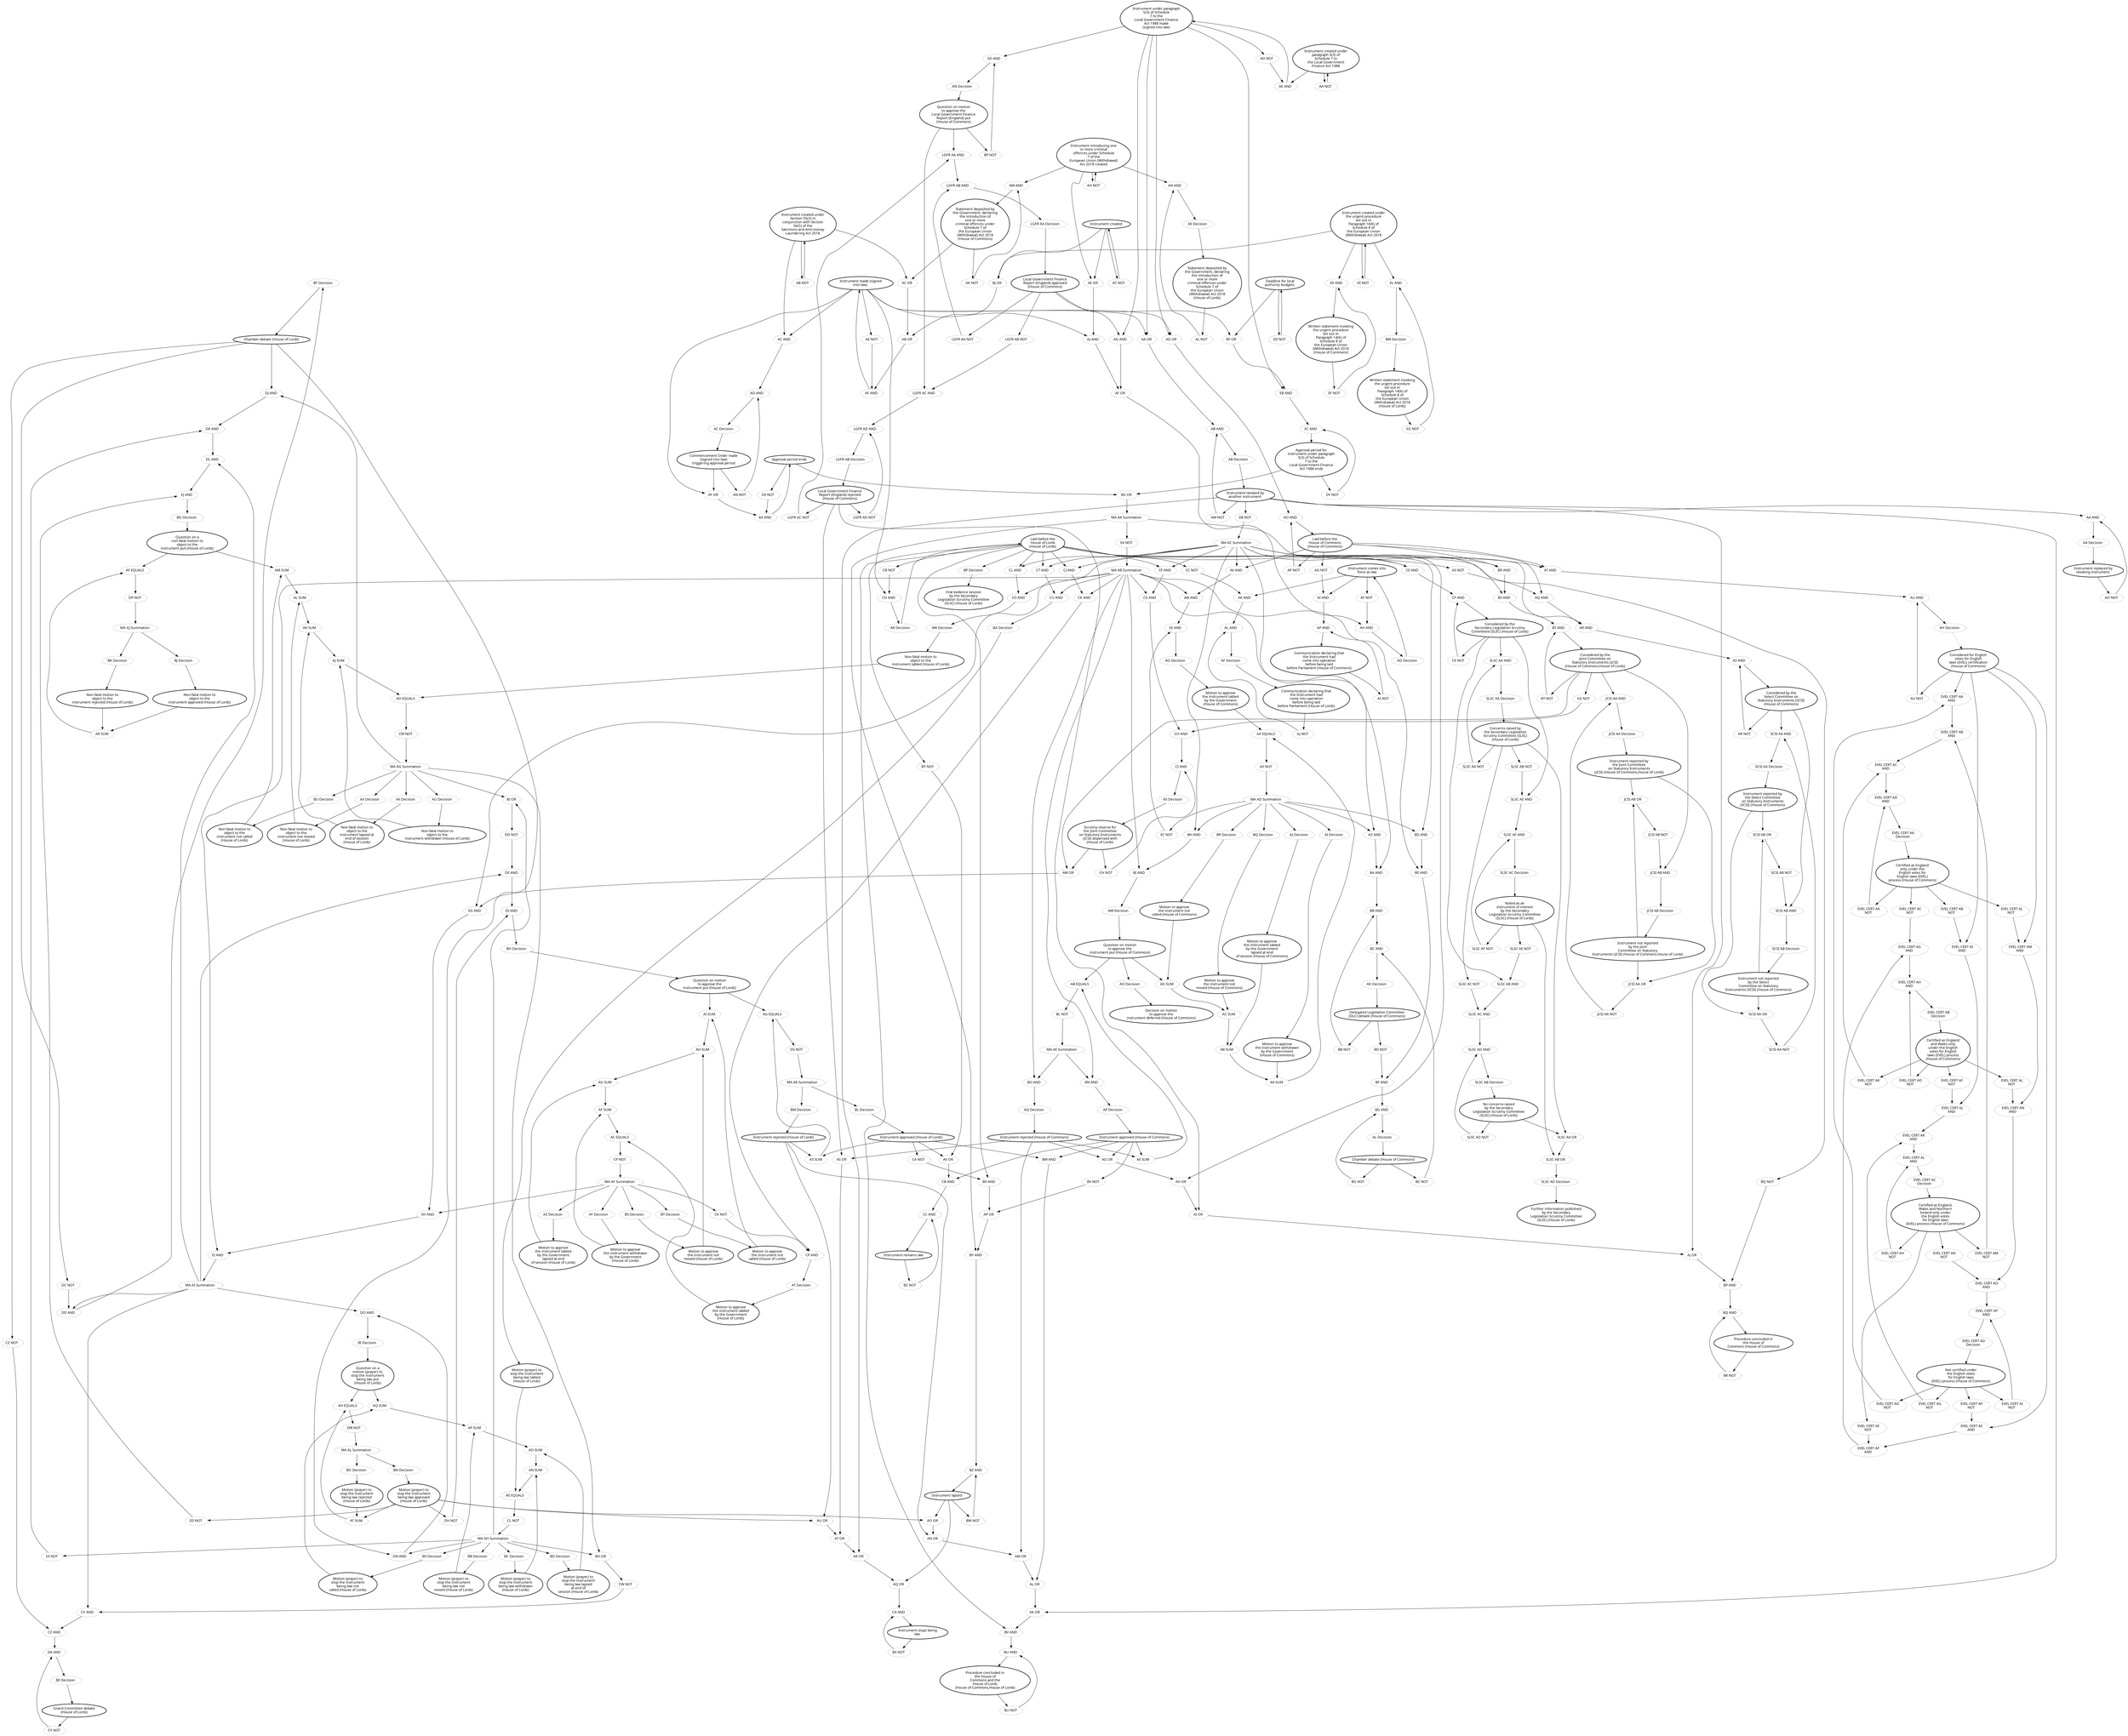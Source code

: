 digraph{graph[fontname="calibri"];node[fontname="calibri"];edge[fontname="calibri"];edge [style=solid, color=black];"512"->"2"[label=""];edge[style=solid, color=black];edge [style=solid, color=black];"327"->"4"[label=""];edge[style=solid, color=black];edge [style=solid, color=black];"359"->"8"[label=""];edge[style=solid, color=black];edge [style=solid, color=black];"298"->"9"[label=""];edge[style=solid, color=black];edge [style=solid, color=black];"331"->"10"[label=""];edge[style=solid, color=black];edge [style=solid, color=black];"498"->"12"[label=""];edge[style=solid, color=black];edge [style=solid, color=black];"520"->"13"[label=""];edge[style=solid, color=black];edge [style=solid, color=black];"282"->"14"[label=""];edge[style=solid, color=black];edge [style=solid, color=black];"296"->"15"[label=""];edge[style=solid, color=black];edge [style=solid, color=black];"521"->"16"[label=""];edge[style=solid, color=black];edge [style=solid, color=black];"371"->"19"[label=""];edge[style=solid, color=black];edge [style=solid, color=black];"511"->"21"[label=""];edge[style=solid, color=black];edge [style=solid, color=black];"492"->"23"[label=""];edge[style=solid, color=black];edge [style=solid, color=black];"493"->"26"[label=""];edge[style=solid, color=black];edge [style=solid, color=black];"505"->"28"[label=""];edge[style=solid, color=black];edge [style=solid, color=black];"489"->"29"[label=""];edge[style=solid, color=black];edge [style=solid, color=black];"503"->"32"[label=""];edge[style=solid, color=black];edge [style=solid, color=black];"321"->"33"[label=""];edge[style=solid, color=black];edge [style=dotted, color=black];"324"->"34"[label=""];edge[style=solid, color=black];edge [style=solid, color=black];"501"->"36"[label=""];edge[style=solid, color=black];edge [style=solid, color=black];"491"->"38"[label=""];edge[style=solid, color=black];edge [style=solid, color=black];"518"->"39"[label=""];edge[style=solid, color=black];edge [style=solid, color=black];"496"->"40"[label=""];edge[style=solid, color=black];edge [style=solid, color=black];"514"->"42"[label=""];edge[style=solid, color=black];edge [style=solid, color=black];"513"->"43"[label=""];edge[style=solid, color=black];edge [style=solid, color=black];"366"->"44"[label=""];edge[style=solid, color=black];edge [style=solid, color=black];"507"->"47"[label=""];edge[style=solid, color=black];edge [style=solid, color=black];"500"->"50"[label=""];edge[style=solid, color=black];edge [style=solid, color=black];"515"->"52"[label=""];edge[style=solid, color=black];edge [style=solid, color=black];"582"->"53"[label=""];edge[style=solid, color=black];edge [style=solid, color=black];"516"->"60"[label=""];edge[style=solid, color=black];edge [style=solid, color=black];"517"->"61"[label=""];edge[style=solid, color=black];edge [style=solid, color=black];"657"->"68"[label=""];edge[style=solid, color=black];edge [style=solid, color=black];"616"->"69"[label=""];edge[style=solid, color=black];edge [style=solid, color=black];"617"->"70"[label=""];edge[style=solid, color=black];edge [style=solid, color=black];"607"->"72"[label=""];edge[style=solid, color=black];edge [style=solid, color=black];"658"->"74"[label=""];edge[style=solid, color=black];edge [style=solid, color=black];"659"->"75"[label=""];edge[style=solid, color=black];edge [style=solid, color=black];"519"->"78"[label=""];edge[style=solid, color=black];edge [style=solid, color=black];"625"->"79"[label=""];edge[style=solid, color=black];edge [style=solid, color=black];"509"->"82"[label=""];edge[style=solid, color=black];edge [style=solid, color=black];"606"->"84"[label=""];edge[style=solid, color=black];edge [style=solid, color=black];"368"->"86"[label=""];edge[style=solid, color=black];edge [style=solid, color=black];"624"->"92"[label=""];edge[style=solid, color=black];edge [style=solid, color=black];"660"->"94"[label=""];edge[style=solid, color=black];edge [style=solid, color=black];"497"->"96"[label=""];edge[style=solid, color=black];edge [style=solid, color=black];"495"->"100"[label=""];edge[style=solid, color=black];edge [style=solid, color=black];"499"->"105"[label=""];edge[style=solid, color=black];edge [style=solid, color=black];"356"->"110"[label=""];edge[style=solid, color=black];edge [style=solid, color=black];"360"->"111"[label=""];edge[style=solid, color=black];edge [style=solid, color=black];"608"->"143"[label=""];edge[style=solid, color=black];edge [style=solid, color=black];"508"->"187"[label=""];edge[style=solid, color=black];edge [style=solid, color=black];"504"->"188"[label=""];edge[style=solid, color=black];edge [style=solid, color=black];"299"->"200"[label=""];edge[style=solid, color=black];edge [style=solid, color=black];"320"->"201"[label=""];edge[style=solid, color=black];edge [style=solid, color=black];"510"->"212"[label=""];edge[style=solid, color=black];edge [style=solid, color=black];"490"->"213"[label=""];edge[style=solid, color=black];edge [style=solid, color=black];"506"->"214"[label=""];edge[style=solid, color=black];edge [style=solid, color=black];"502"->"215"[label=""];edge[style=solid, color=black];edge [style=solid, color=black];"609"->"224"[label=""];edge[style=solid, color=black];edge [style=solid, color=black];"293"->"230"[label=""];edge[style=solid, color=black];edge [style=solid, color=black];"281"->"231"[label=""];edge[style=solid, color=black];edge [style=solid, color=black];"365"->"232"[label=""];edge[style=solid, color=black];edge [style=solid, color=black];"301"->"233"[label=""];edge[style=solid, color=black];edge [style=solid, color=black];"323"->"234"[label=""];edge[style=solid, color=black];edge [style=solid, color=black];"309"->"235"[label=""];edge[style=solid, color=black];edge [style=solid, color=black];"539"->"236"[label=""];edge[style=solid, color=black];edge [style=solid, color=black];"294"->"238"[label=""];edge[style=solid, color=black];edge [style=solid, color=black];"542"->"239"[label=""];edge[style=solid, color=black];edge [style=solid, color=black];"288"->"240"[label=""];edge[style=solid, color=black];edge [style=solid, color=black];"584"->"242"[label=""];edge[style=solid, color=black];edge [style=solid, color=black];"587"->"243"[label=""];edge[style=solid, color=black];edge [style=solid, color=black];"670"->"244"[label=""];edge[style=solid, color=black];edge [style=solid, color=black];"494"->"251"[label=""];edge[style=solid, color=black];edge [style=solid, color=black];"671"->"252"[label=""];edge[style=solid, color=black];edge [style=solid, color=black];"538"->"281"[label=""];edge[style=solid, color=black];edge [style=solid, color=black];"14"->"282"[label=""];edge[style=solid, color=black];edge [style=solid, color=black];"236"->"283"[label=""];edge[style=solid, color=black];edge [style=solid, color=black];"15"->"283"[label=""];edge[style=solid, color=black];edge [style=solid, color=black];"240"->"284"[label=""];edge[style=solid, color=black];edge [style=solid, color=black];"240"->"285"[label=""];edge[style=solid, color=black];edge [style=solid, color=black];"15"->"285"[label=""];edge[style=solid, color=black];edge [style=solid, color=black];"290"->"286"[label=""];edge[style=solid, color=black];edge [style=solid, color=black];"1284"->"286"[label=""];edge[style=solid, color=black];edge [style=solid, color=black];"283"->"287"[label=""];edge[style=solid, color=black];edge [style=solid, color=black];"325"->"287"[label=""];edge[style=solid, color=black];edge [style=solid, color=black];"239"->"288"[label=""];edge[style=solid, color=black];edge [style=solid, color=black];"284"->"288"[label=""];edge[style=solid, color=black];edge [style=solid, color=black];"15"->"289"[label=""];edge[style=solid, color=black];edge [style=solid, color=black];"236"->"290"[label=""];edge[style=solid, color=black];edge [style=solid, color=black];"234"->"290"[label=""];edge[style=solid, color=black];edge [style=solid, color=black];"240"->"291"[label=""];edge[style=solid, color=black];edge [style=solid, color=black];"15"->"291"[label=""];edge[style=solid, color=black];edge [style=solid, color=black];"9"->"292"[label=""];edge[style=solid, color=black];edge [style=solid, color=black];"540"->"293"[label=""];edge[style=solid, color=black];edge [style=solid, color=black];"287"->"294"[label=""];edge[style=solid, color=black];edge [style=solid, color=black];"14"->"295"[label=""];edge[style=solid, color=black];edge [style=solid, color=black];"233"->"295"[label=""];edge[style=solid, color=black];edge [style=solid, color=black];"286"->"296"[label=""];edge[style=solid, color=black];edge [style=solid, color=black];"289"->"296"[label=""];edge[style=solid, color=black];edge [style=solid, color=black];"4"->"297"[label=""];edge[style=solid, color=black];edge [style=solid, color=black];"305"->"298"[label=""];edge[style=solid, color=black];edge [style=solid, color=black];"307"->"299"[label=""];edge[style=solid, color=black];edge [style=solid, color=black];"306"->"299"[label=""];edge[style=solid, color=black];edge [style=solid, color=black];"240"->"300"[label=""];edge[style=solid, color=black];edge [style=solid, color=black];"244"->"300"[label=""];edge[style=solid, color=black];edge [style=solid, color=black];"233"->"301"[label=""];edge[style=solid, color=black];edge [style=solid, color=black];"300"->"302"[label=""];edge[style=solid, color=black];edge [style=solid, color=black];"310"->"302"[label=""];edge[style=solid, color=black];edge [style=solid, color=black];"40"->"303"[label=""];edge[style=solid, color=black];edge [style=solid, color=black];"96"->"303"[label=""];edge[style=solid, color=black];edge [style=solid, color=black];"1150"->"304"[label=""];edge[style=solid, color=black];edge [style=solid, color=black];"303"->"304"[label=""];edge[style=solid, color=black];edge [style=solid, color=black];"302"->"305"[label=""];edge[style=solid, color=black];edge [style=solid, color=black];"292"->"305"[label=""];edge[style=solid, color=black];edge [style=solid, color=black];"200"->"306"[label=""];edge[style=solid, color=black];edge [style=solid, color=black];"9"->"307"[label=""];edge[style=solid, color=black];edge [style=solid, color=black];"297"->"307"[label=""];edge[style=solid, color=black];edge [style=solid, color=black];"201"->"308"[label=""];edge[style=solid, color=black];edge [style=solid, color=black];"326"->"309"[label=""];edge[style=solid, color=black];edge [style=solid, color=black];"15"->"310"[label=""];edge[style=solid, color=black];edge [style=solid, color=black];"295"->"310"[label=""];edge[style=solid, color=black];edge [style=solid, color=black];"234"->"311"[label=""];edge[style=solid, color=black];edge [style=solid, color=black];"252"->"312"[label=""];edge[style=solid, color=black];edge [style=solid, color=black];"304"->"312"[label=""];edge[style=solid, color=black];edge [style=solid, color=black];"230"->"313"[label=""];edge[style=solid, color=black];edge [style=solid, color=black];"312"->"313"[label=""];edge[style=solid, color=black];edge [style=solid, color=black];"9"->"314"[label=""];edge[style=solid, color=black];edge [style=solid, color=black];"456"->"314"[label=""];edge[style=solid, color=black];edge [style=solid, color=black];"314"->"315"[label=""];edge[style=solid, color=black];edge [style=solid, color=black];"308"->"315"[label=""];edge[style=solid, color=black];edge [style=solid, color=black];"235"->"316"[label=""];edge[style=solid, color=black];edge [style=solid, color=black];"230"->"317"[label=""];edge[style=solid, color=black];edge [style=solid, color=black];"318"->"317"[label=""];edge[style=solid, color=black];edge [style=solid, color=black];"322"->"318"[label=""];edge[style=solid, color=black];edge [style=solid, color=black];"362"->"318"[label=""];edge[style=solid, color=black];edge [style=solid, color=black];"230"->"319"[label=""];edge[style=solid, color=black];edge [style=solid, color=black];"315"->"320"[label=""];edge[style=solid, color=black];edge [style=solid, color=black];"589"->"321"[label=""];edge[style=solid, color=black];edge [style=solid, color=black];"96"->"322"[label=""];edge[style=solid, color=black];edge [style=solid, color=black];"417"->"322"[label=""];edge[style=solid, color=black];edge [style=solid, color=black];"233"->"323"[label=""];edge[style=solid, color=black];edge [style=solid, color=black];"311"->"323"[label=""];edge[style=solid, color=black];edge [style=solid, color=black];"333"->"324"[label=""];edge[style=solid, color=black];edge [style=solid, color=black];"238"->"325"[label=""];edge[style=solid, color=black];edge [style=solid, color=black];"233"->"326"[label=""];edge[style=solid, color=black];edge [style=solid, color=black];"316"->"326"[label=""];edge[style=solid, color=black];edge [style=solid, color=black];"291"->"327"[label=""];edge[style=solid, color=black];edge [style=solid, color=black];"405"->"327"[label=""];edge[style=solid, color=black];edge [style=solid, color=black];"231"->"328"[label=""];edge[style=solid, color=black];edge [style=solid, color=black];"4"->"329"[label=""];edge[style=solid, color=black];edge [style=solid, color=black];"408"->"329"[label=""];edge[style=solid, color=black];edge [style=solid, color=black];"1152"->"330"[label=""];edge[style=solid, color=black];edge [style=solid, color=black];"329"->"330"[label=""];edge[style=solid, color=black];edge [style=solid, color=black];"330"->"331"[label=""];edge[style=solid, color=black];edge [style=solid, color=black];"407"->"331"[label=""];edge[style=solid, color=black];edge [style=solid, color=black];"1152"->"332"[label=""];edge[style=solid, color=black];edge [style=solid, color=black];"4"->"332"[label=""];edge[style=solid, color=black];edge [style=solid, color=black];"332"->"333"[label=""];edge[style=solid, color=black];edge [style=solid, color=black];"410"->"333"[label=""];edge[style=solid, color=black];edge [style=solid, color=black];"1152"->"334"[label=""];edge[style=solid, color=black];edge [style=solid, color=black];"4"->"334"[label=""];edge[style=solid, color=black];edge [style=solid, color=black];"1151"->"335"[label=""];edge[style=solid, color=black];edge [style=solid, color=black];"334"->"335"[label=""];edge[style=solid, color=black];edge [style=solid, color=black];"1152"->"338"[label=""];edge[style=solid, color=black];edge [style=solid, color=black];"1153"->"338"[label=""];edge[style=solid, color=black];edge [style=solid, color=black];"1151"->"339"[label=""];edge[style=solid, color=black];edge [style=solid, color=black];"338"->"339"[label=""];edge[style=solid, color=black];edge [style=solid, color=black];"339"->"340"[label=""];edge[style=solid, color=black];edge [style=solid, color=black];"429"->"340"[label=""];edge[style=solid, color=black];edge [style=solid, color=black];"340"->"341"[label=""];edge[style=solid, color=black];edge [style=solid, color=black];"430"->"341"[label=""];edge[style=solid, color=black];edge [style=solid, color=black];"1152"->"343"[label=""];edge[style=solid, color=black];edge [style=solid, color=black];"1153"->"343"[label=""];edge[style=solid, color=black];edge [style=solid, color=black];"1151"->"344"[label=""];edge[style=solid, color=black];edge [style=solid, color=black];"343"->"344"[label=""];edge[style=solid, color=black];edge [style=solid, color=black];"431"->"345"[label=""];edge[style=solid, color=black];edge [style=solid, color=black];"344"->"345"[label=""];edge[style=solid, color=black];edge [style=solid, color=black];"345"->"346"[label=""];edge[style=solid, color=black];edge [style=solid, color=black];"434"->"346"[label=""];edge[style=solid, color=black];edge [style=solid, color=black];"1152"->"347"[label=""];edge[style=solid, color=black];edge [style=solid, color=black];"1153"->"347"[label=""];edge[style=solid, color=black];edge [style=solid, color=black];"1151"->"348"[label=""];edge[style=solid, color=black];edge [style=solid, color=black];"347"->"348"[label=""];edge[style=solid, color=black];edge [style=solid, color=black];"1154"->"353"[label=""];edge[style=solid, color=black];edge [style=solid, color=black];"1151"->"353"[label=""];edge[style=solid, color=black];edge [style=solid, color=black];"1154"->"354"[label=""];edge[style=solid, color=black];edge [style=solid, color=black];"1151"->"354"[label=""];edge[style=solid, color=black];edge [style=solid, color=black];"313"->"355"[label=""];edge[style=solid, color=black];edge [style=solid, color=black];"444"->"355"[label=""];edge[style=solid, color=black];edge [style=solid, color=black];"355"->"356"[label=""];edge[style=solid, color=black];edge [style=solid, color=black];"445"->"356"[label=""];edge[style=solid, color=black];edge [style=solid, color=black];"4"->"357"[label=""];edge[style=solid, color=black];edge [style=solid, color=black];"12"->"357"[label=""];edge[style=solid, color=black];edge [style=solid, color=black];"1152"->"358"[label=""];edge[style=solid, color=black];edge [style=solid, color=black];"357"->"358"[label=""];edge[style=solid, color=black];edge [style=solid, color=black];"358"->"359"[label=""];edge[style=solid, color=black];edge [style=solid, color=black];"447"->"359"[label=""];edge[style=solid, color=black];edge [style=solid, color=black];"361"->"360"[label=""];edge[style=solid, color=black];edge [style=solid, color=black];"448"->"360"[label=""];edge[style=solid, color=black];edge [style=solid, color=black];"317"->"361"[label=""];edge[style=solid, color=black];edge [style=solid, color=black];"12"->"361"[label=""];edge[style=solid, color=black];edge [style=solid, color=black];"40"->"362"[label=""];edge[style=solid, color=black];edge [style=solid, color=black];"39"->"362"[label=""];edge[style=solid, color=black];edge [style=solid, color=black];"12"->"363"[label=""];edge[style=solid, color=black];edge [style=solid, color=black];"454"->"363"[label=""];edge[style=solid, color=black];edge [style=solid, color=black];"419"->"364"[label=""];edge[style=solid, color=black];edge [style=solid, color=black];"1150"->"364"[label=""];edge[style=solid, color=black];edge [style=solid, color=black];"364"->"365"[label=""];edge[style=solid, color=black];edge [style=solid, color=black];"450"->"365"[label=""];edge[style=solid, color=black];edge [style=solid, color=black];"420"->"366"[label=""];edge[style=solid, color=black];edge [style=solid, color=black];"451"->"366"[label=""];edge[style=solid, color=black];edge [style=solid, color=black];"40"->"367"[label=""];edge[style=solid, color=black];edge [style=solid, color=black];"425"->"367"[label=""];edge[style=solid, color=black];edge [style=solid, color=black];"367"->"368"[label=""];edge[style=solid, color=black];edge [style=solid, color=black];"453"->"368"[label=""];edge[style=solid, color=black];edge [style=solid, color=black];"15"->"369"[label=""];edge[style=solid, color=black];edge [style=solid, color=black];"455"->"369"[label=""];edge[style=solid, color=black];edge [style=solid, color=black];"1152"->"370"[label=""];edge[style=solid, color=black];edge [style=solid, color=black];"12"->"370"[label=""];edge[style=solid, color=black];edge [style=solid, color=black];"370"->"371"[label=""];edge[style=solid, color=black];edge [style=solid, color=black];"458"->"371"[label=""];edge[style=solid, color=black];edge [style=solid, color=black];"672"->"372"[label=""];edge[style=solid, color=black];edge [style=solid, color=black];"1151"->"372"[label=""];edge[style=solid, color=black];edge [style=solid, color=black];"460"->"373"[label=""];edge[style=solid, color=black];edge [style=solid, color=black];"372"->"373"[label=""];edge[style=solid, color=black];edge [style=solid, color=black];"373"->"374"[label=""];edge[style=solid, color=black];edge [style=solid, color=black];"461"->"374"[label=""];edge[style=solid, color=black];edge [style=solid, color=black];"1152"->"375"[label=""];edge[style=solid, color=black];edge [style=solid, color=black];"12"->"375"[label=""];edge[style=solid, color=black];edge [style=solid, color=black];"375"->"376"[label=""];edge[style=solid, color=black];edge [style=solid, color=black];"1151"->"376"[label=""];edge[style=solid, color=black];edge [style=solid, color=black];"12"->"377"[label=""];edge[style=solid, color=black];edge [style=solid, color=black];"1152"->"377"[label=""];edge[style=solid, color=black];edge [style=solid, color=black];"377"->"380"[label=""];edge[style=solid, color=black];edge [style=solid, color=black];"1151"->"380"[label=""];edge[style=solid, color=black];edge [style=solid, color=black];"376"->"381"[label=""];edge[style=solid, color=black];edge [style=solid, color=black];"464"->"381"[label=""];edge[style=solid, color=black];edge [style=solid, color=black];"1152"->"385"[label=""];edge[style=solid, color=black];edge [style=solid, color=black];"12"->"385"[label=""];edge[style=solid, color=black];edge [style=solid, color=black];"1151"->"386"[label=""];edge[style=solid, color=black];edge [style=solid, color=black];"385"->"386"[label=""];edge[style=solid, color=black];edge [style=solid, color=black];"476"->"390"[label=""];edge[style=solid, color=black];edge [style=solid, color=black];"1158"->"390"[label=""];edge[style=solid, color=black];edge [style=solid, color=black];"390"->"391"[label=""];edge[style=solid, color=black];edge [style=solid, color=black];"479"->"391"[label=""];edge[style=solid, color=black];edge [style=solid, color=black];"391"->"392"[label=""];edge[style=solid, color=black];edge [style=solid, color=black];"478"->"392"[label=""];edge[style=solid, color=black];edge [style=solid, color=black];"482"->"395"[label=""];edge[style=solid, color=black];edge [style=solid, color=black];"1158"->"395"[label=""];edge[style=solid, color=black];edge [style=solid, color=black];"541"->"396"[label=""];edge[style=solid, color=black];edge [style=solid, color=black];"1158"->"396"[label=""];edge[style=solid, color=black];edge [style=solid, color=black];"396"->"400"[label=""];edge[style=solid, color=black];edge [style=solid, color=black];"486"->"400"[label=""];edge[style=solid, color=black];edge [style=solid, color=black];"2"->"401"[label=""];edge[style=solid, color=black];edge [style=solid, color=black];"1156"->"401"[label=""];edge[style=solid, color=black];edge [style=solid, color=black];"401"->"402"[label=""];edge[style=solid, color=black];edge [style=solid, color=black];"487"->"402"[label=""];edge[style=solid, color=black];edge [style=solid, color=black];"4"->"405"[label=""];edge[style=solid, color=black];edge [style=solid, color=black];"10"->"407"[label=""];edge[style=solid, color=black];edge [style=solid, color=black];"12"->"408"[label=""];edge[style=solid, color=black];edge [style=solid, color=black];"34"->"410"[label=""];edge[style=solid, color=black];edge [style=solid, color=black];"1044"->"413"[label=""];edge[style=solid, color=black];edge [style=solid, color=black];"418"->"417"[label=""];edge[style=solid, color=black];edge [style=solid, color=black];"78"->"417"[label=""];edge[style=solid, color=black];edge [style=solid, color=black];"232"->"418"[label=""];edge[style=solid, color=black];edge [style=solid, color=black];"13"->"418"[label=""];edge[style=solid, color=black];edge [style=solid, color=black];"363"->"419"[label=""];edge[style=solid, color=black];edge [style=solid, color=black];"449"->"419"[label=""];edge[style=solid, color=black];edge [style=solid, color=black];"232"->"420"[label=""];edge[style=solid, color=black];edge [style=solid, color=black];"421"->"420"[label=""];edge[style=solid, color=black];edge [style=solid, color=black];"230"->"421"[label=""];edge[style=solid, color=black];edge [style=solid, color=black];"423"->"421"[label=""];edge[style=solid, color=black];edge [style=solid, color=black];"252"->"422"[label=""];edge[style=solid, color=black];edge [style=solid, color=black];"96"->"422"[label=""];edge[style=solid, color=black];edge [style=solid, color=black];"422"->"423"[label=""];edge[style=solid, color=black];edge [style=solid, color=black];"424"->"423"[label=""];edge[style=solid, color=black];edge [style=solid, color=black];"78"->"424"[label=""];edge[style=solid, color=black];edge [style=solid, color=black];"13"->"424"[label=""];edge[style=solid, color=black];edge [style=solid, color=black];"39"->"425"[label=""];edge[style=solid, color=black];edge [style=solid, color=black];"452"->"425"[label=""];edge[style=solid, color=black];edge [style=solid, color=black];"105"->"426"[label=""];edge[style=solid, color=black];edge [style=solid, color=black];"8"->"426"[label=""];edge[style=solid, color=black];edge [style=solid, color=black];"15"->"428"[label=""];edge[style=solid, color=black];edge [style=solid, color=black];"238"->"428"[label=""];edge[style=solid, color=black];edge [style=solid, color=black];"38"->"429"[label=""];edge[style=solid, color=black];edge [style=solid, color=black];"23"->"430"[label=""];edge[style=solid, color=black];edge [style=solid, color=black];"38"->"431"[label=""];edge[style=solid, color=black];edge [style=solid, color=black];"23"->"434"[label=""];edge[style=solid, color=black];edge [style=solid, color=black];"1045"->"439"[label=""];edge[style=solid, color=black];edge [style=solid, color=black];"251"->"443"[label=""];edge[style=solid, color=black];edge [style=solid, color=black];"12"->"444"[label=""];edge[style=solid, color=black];edge [style=solid, color=black];"110"->"445"[label=""];edge[style=solid, color=black];edge [style=solid, color=black];"8"->"447"[label=""];edge[style=solid, color=black];edge [style=solid, color=black];"111"->"448"[label=""];edge[style=solid, color=black];edge [style=solid, color=black];"40"->"449"[label=""];edge[style=solid, color=black];edge [style=solid, color=black];"232"->"450"[label=""];edge[style=solid, color=black];edge [style=solid, color=black];"44"->"451"[label=""];edge[style=solid, color=black];edge [style=solid, color=black];"12"->"452"[label=""];edge[style=solid, color=black];edge [style=solid, color=black];"86"->"453"[label=""];edge[style=solid, color=black];edge [style=solid, color=black];"39"->"454"[label=""];edge[style=solid, color=black];edge [style=solid, color=black];"12"->"455"[label=""];edge[style=solid, color=black];edge [style=solid, color=black];"12"->"456"[label=""];edge[style=solid, color=black];edge [style=solid, color=black];"19"->"458"[label=""];edge[style=solid, color=black];edge [style=solid, color=black];"8"->"460"[label=""];edge[style=solid, color=black];edge [style=solid, color=black];"105"->"461"[label=""];edge[style=solid, color=black];edge [style=solid, color=black];"1155"->"464"[label=""];edge[style=solid, color=black];edge [style=solid, color=black];"1048"->"465"[label=""];edge[style=solid, color=black];edge [style=solid, color=black];"1047"->"466"[label=""];edge[style=solid, color=black];edge [style=solid, color=black];"1046"->"469"[label=""];edge[style=solid, color=black];edge [style=solid, color=black];"1159"->"476"[label=""];edge[style=solid, color=black];edge [style=solid, color=black];"21"->"478"[label=""];edge[style=solid, color=black];edge [style=solid, color=black];"2"->"479"[label=""];edge[style=solid, color=black];edge [style=solid, color=black];"2"->"482"[label=""];edge[style=solid, color=black];edge [style=solid, color=black];"13"->"486"[label=""];edge[style=solid, color=black];edge [style=solid, color=black];"1157"->"487"[label=""];edge[style=solid, color=black];edge [style=solid, color=black];"1153"->"489"[label=""];edge[style=solid, color=black];edge [style=solid, color=black];"1153"->"490"[label=""];edge[style=solid, color=black];edge [style=solid, color=black];"341"->"491"[label=""];edge[style=solid, color=black];edge [style=solid, color=black];"346"->"492"[label=""];edge[style=solid, color=black];edge [style=solid, color=black];"348"->"493"[label=""];edge[style=solid, color=black];edge [style=solid, color=black];"586"->"494"[label=""];edge[style=solid, color=black];edge [style=solid, color=black];"26"->"495"[label=""];edge[style=solid, color=black];edge [style=solid, color=black];"353"->"496"[label=""];edge[style=solid, color=black];edge [style=solid, color=black];"354"->"497"[label=""];edge[style=solid, color=black];edge [style=solid, color=black];"369"->"498"[label=""];edge[style=solid, color=black];edge [style=solid, color=black];"374"->"499"[label=""];edge[style=solid, color=black];edge [style=solid, color=black];"381"->"500"[label=""];edge[style=solid, color=black];edge [style=solid, color=black];"1156"->"501"[label=""];edge[style=solid, color=black];edge [style=solid, color=black];"1156"->"502"[label=""];edge[style=solid, color=black];edge [style=solid, color=black];"380"->"503"[label=""];edge[style=solid, color=black];edge [style=solid, color=black];"1156"->"504"[label=""];edge[style=solid, color=black];edge [style=solid, color=black];"1155"->"505"[label=""];edge[style=solid, color=black];edge [style=solid, color=black];"1155"->"506"[label=""];edge[style=solid, color=black];edge [style=solid, color=black];"386"->"507"[label=""];edge[style=solid, color=black];edge [style=solid, color=black];"1157"->"508"[label=""];edge[style=solid, color=black];edge [style=solid, color=black];"1157"->"509"[label=""];edge[style=solid, color=black];edge [style=solid, color=black];"1157"->"510"[label=""];edge[style=solid, color=black];edge [style=solid, color=black];"392"->"511"[label=""];edge[style=solid, color=black];edge [style=solid, color=black];"395"->"512"[label=""];edge[style=solid, color=black];edge [style=solid, color=black];"677"->"513"[label=""];edge[style=solid, color=black];edge [style=solid, color=black];"400"->"514"[label=""];edge[style=solid, color=black];edge [style=solid, color=black];"570"->"515"[label=""];edge[style=solid, color=black];edge [style=solid, color=black];"1161"->"516"[label=""];edge[style=solid, color=black];edge [style=solid, color=black];"1161"->"517"[label=""];edge[style=solid, color=black];edge [style=solid, color=black];"1162"->"518"[label=""];edge[style=solid, color=black];edge [style=solid, color=black];"1162"->"519"[label=""];edge[style=solid, color=black];edge [style=solid, color=black];"1163"->"520"[label=""];edge[style=solid, color=black];edge [style=solid, color=black];"1163"->"521"[label=""];edge[style=solid, color=black];edge [style=solid, color=black];"12"->"522"[label=""];edge[style=solid, color=black];edge [style=solid, color=black];"1153"->"523"[label=""];edge[style=solid, color=black];edge [style=solid, color=black];"1153"->"524"[label=""];edge[style=solid, color=black];edge [style=solid, color=black];"1155"->"525"[label=""];edge[style=solid, color=black];edge [style=solid, color=black];"1155"->"526"[label=""];edge[style=solid, color=black];edge [style=solid, color=black];"1156"->"527"[label=""];edge[style=solid, color=black];edge [style=solid, color=black];"1157"->"528"[label=""];edge[style=solid, color=black];edge [style=solid, color=black];"1096"->"529"[label=""];edge[style=solid, color=black];edge [style=solid, color=black];"230"->"538"[label=""];edge[style=solid, color=black];edge [style=solid, color=black];"328"->"538"[label=""];edge[style=solid, color=black];edge [style=solid, color=black];"236"->"539"[label=""];edge[style=solid, color=black];edge [style=solid, color=black];"285"->"540"[label=""];edge[style=solid, color=black];edge [style=solid, color=black];"319"->"540"[label=""];edge[style=solid, color=black];edge [style=solid, color=black];"1160"->"541"[label=""];edge[style=solid, color=black];edge [style=solid, color=black];"239"->"542"[label=""];edge[style=solid, color=black];edge [style=solid, color=black];"402"->"543"[label=""];edge[style=solid, color=black];edge [style=solid, color=black];"1158"->"543"[label=""];edge[style=solid, color=black];edge [style=solid, color=black];"1049"->"556"[label=""];edge[style=solid, color=black];edge [style=solid, color=black];"1050"->"559"[label=""];edge[style=solid, color=black];edge [style=solid, color=black];"1051"->"563"[label=""];edge[style=solid, color=black];edge [style=solid, color=black];"53"->"564"[label=""];edge[style=solid, color=black];edge [style=solid, color=black];"242"->"565"[label=""];edge[style=solid, color=black];edge [style=solid, color=black];"2"->"569"[label=""];edge[style=solid, color=black];edge [style=solid, color=black];"1157"->"569"[label=""];edge[style=solid, color=black];edge [style=solid, color=black];"569"->"570"[label=""];edge[style=solid, color=black];edge [style=solid, color=black];"1158"->"570"[label=""];edge[style=solid, color=black];edge [style=solid, color=black];"428"->"582"[label=""];edge[style=solid, color=black];edge [style=solid, color=black];"564"->"582"[label=""];edge[style=solid, color=black];edge [style=solid, color=black];"240"->"583"[label=""];edge[style=solid, color=black];edge [style=solid, color=black];"681"->"583"[label=""];edge[style=solid, color=black];edge [style=solid, color=black];"583"->"584"[label=""];edge[style=solid, color=black];edge [style=solid, color=black];"565"->"584"[label=""];edge[style=solid, color=black];edge [style=solid, color=black];"240"->"586"[label=""];edge[style=solid, color=black];edge [style=solid, color=black];"443"->"586"[label=""];edge[style=solid, color=black];edge [style=solid, color=black];"243"->"587"[label=""];edge[style=solid, color=black];edge [style=solid, color=black];"335"->"589"[label=""];edge[style=solid, color=black];edge [style=solid, color=black];"1087"->"589"[label=""];edge[style=solid, color=black];edge [style=solid, color=black];"1150"->"591"[label=""];edge[style=solid, color=black];edge [style=solid, color=black];"19"->"592"[label=""];edge[style=solid, color=black];edge [style=solid, color=black];"600"->"592"[label=""];edge[style=solid, color=black];edge [style=solid, color=black];"19"->"593"[label=""];edge[style=solid, color=black];edge [style=solid, color=black];"604"->"593"[label=""];edge[style=solid, color=black];edge [style=solid, color=black];"593"->"594"[label=""];edge[style=solid, color=black];edge [style=solid, color=black];"602"->"594"[label=""];edge[style=solid, color=black];edge [style=solid, color=black];"594"->"595"[label=""];edge[style=solid, color=black];edge [style=solid, color=black];"603"->"595"[label=""];edge[style=solid, color=black];edge [style=solid, color=black];"601"->"596"[label=""];edge[style=solid, color=black];edge [style=solid, color=black];"19"->"596"[label=""];edge[style=solid, color=black];edge [style=solid, color=black];"596"->"597"[label=""];edge[style=solid, color=black];edge [style=solid, color=black];"605"->"597"[label=""];edge[style=solid, color=black];edge [style=solid, color=black];"84"->"598"[label=""];edge[style=solid, color=black];edge [style=solid, color=black];"72"->"598"[label=""];edge[style=solid, color=black];edge [style=solid, color=black];"598"->"599"[label=""];edge[style=solid, color=black];edge [style=solid, color=black];"143"->"599"[label=""];edge[style=solid, color=black];edge [style=solid, color=black];"84"->"600"[label=""];edge[style=solid, color=black];edge [style=solid, color=black];"84"->"601"[label=""];edge[style=solid, color=black];edge [style=solid, color=black];"84"->"602"[label=""];edge[style=solid, color=black];edge [style=solid, color=black];"72"->"603"[label=""];edge[style=solid, color=black];edge [style=solid, color=black];"143"->"604"[label=""];edge[style=solid, color=black];edge [style=solid, color=black];"143"->"605"[label=""];edge[style=solid, color=black];edge [style=solid, color=black];"592"->"606"[label=""];edge[style=solid, color=black];edge [style=solid, color=black];"595"->"607"[label=""];edge[style=solid, color=black];edge [style=solid, color=black];"597"->"608"[label=""];edge[style=solid, color=black];edge [style=solid, color=black];"599"->"609"[label=""];edge[style=solid, color=black];edge [style=solid, color=black];"10"->"610"[label=""];edge[style=solid, color=black];edge [style=solid, color=black];"614"->"610"[label=""];edge[style=solid, color=black];edge [style=solid, color=black];"10"->"611"[label=""];edge[style=solid, color=black];edge [style=solid, color=black];"615"->"611"[label=""];edge[style=solid, color=black];edge [style=solid, color=black];"69"->"612"[label=""];edge[style=solid, color=black];edge [style=solid, color=black];"70"->"612"[label=""];edge[style=solid, color=black];edge [style=solid, color=black];"69"->"613"[label=""];edge[style=solid, color=black];edge [style=solid, color=black];"70"->"613"[label=""];edge[style=solid, color=black];edge [style=solid, color=black];"612"->"614"[label=""];edge[style=solid, color=black];edge [style=solid, color=black];"613"->"615"[label=""];edge[style=solid, color=black];edge [style=solid, color=black];"610"->"616"[label=""];edge[style=solid, color=black];edge [style=solid, color=black];"611"->"617"[label=""];edge[style=solid, color=black];edge [style=solid, color=black];"8"->"618"[label=""];edge[style=solid, color=black];edge [style=solid, color=black];"622"->"618"[label=""];edge[style=solid, color=black];edge [style=solid, color=black];"8"->"619"[label=""];edge[style=solid, color=black];edge [style=solid, color=black];"623"->"619"[label=""];edge[style=solid, color=black];edge [style=solid, color=black];"92"->"620"[label=""];edge[style=solid, color=black];edge [style=solid, color=black];"79"->"620"[label=""];edge[style=solid, color=black];edge [style=solid, color=black];"92"->"621"[label=""];edge[style=solid, color=black];edge [style=solid, color=black];"79"->"621"[label=""];edge[style=solid, color=black];edge [style=solid, color=black];"620"->"622"[label=""];edge[style=solid, color=black];edge [style=solid, color=black];"621"->"623"[label=""];edge[style=solid, color=black];edge [style=solid, color=black];"618"->"624"[label=""];edge[style=solid, color=black];edge [style=solid, color=black];"619"->"625"[label=""];edge[style=solid, color=black];edge [style=solid, color=black];"34"->"626"[label=""];edge[style=solid, color=black];edge [style=solid, color=black];"656"->"626"[label=""];edge[style=solid, color=black];edge [style=solid, color=black];"626"->"627"[label=""];edge[style=solid, color=black];edge [style=solid, color=black];"654"->"627"[label=""];edge[style=solid, color=black];edge [style=solid, color=black];"627"->"628"[label=""];edge[style=solid, color=black];edge [style=solid, color=black];"652"->"628"[label=""];edge[style=solid, color=black];edge [style=solid, color=black];"628"->"629"[label=""];edge[style=solid, color=black];edge [style=solid, color=black];"642"->"629"[label=""];edge[style=solid, color=black];edge [style=solid, color=black];"34"->"630"[label=""];edge[style=solid, color=black];edge [style=solid, color=black];"661"->"630"[label=""];edge[style=solid, color=black];edge [style=solid, color=black];"630"->"631"[label=""];edge[style=solid, color=black];edge [style=solid, color=black];"646"->"631"[label=""];edge[style=solid, color=black];edge [style=solid, color=black];"644"->"632"[label=""];edge[style=solid, color=black];edge [style=solid, color=black];"631"->"632"[label=""];edge[style=solid, color=black];edge [style=solid, color=black];"632"->"633"[label=""];edge[style=solid, color=black];edge [style=solid, color=black];"645"->"633"[label=""];edge[style=solid, color=black];edge [style=solid, color=black];"643"->"634"[label=""];edge[style=solid, color=black];edge [style=solid, color=black];"34"->"634"[label=""];edge[style=solid, color=black];edge [style=solid, color=black];"647"->"635"[label=""];edge[style=solid, color=black];edge [style=solid, color=black];"634"->"635"[label=""];edge[style=solid, color=black];edge [style=solid, color=black];"635"->"636"[label=""];edge[style=solid, color=black];edge [style=solid, color=black];"648"->"636"[label=""];edge[style=solid, color=black];edge [style=solid, color=black];"636"->"637"[label=""];edge[style=solid, color=black];edge [style=solid, color=black];"649"->"637"[label=""];edge[style=solid, color=black];edge [style=solid, color=black];"34"->"638"[label=""];edge[style=solid, color=black];edge [style=solid, color=black];"651"->"638"[label=""];edge[style=solid, color=black];edge [style=solid, color=black];"638"->"639"[label=""];edge[style=solid, color=black];edge [style=solid, color=black];"653"->"639"[label=""];edge[style=solid, color=black];edge [style=solid, color=black];"639"->"640"[label=""];edge[style=solid, color=black];edge [style=solid, color=black];"655"->"640"[label=""];edge[style=solid, color=black];edge [style=solid, color=black];"640"->"641"[label=""];edge[style=solid, color=black];edge [style=solid, color=black];"650"->"641"[label=""];edge[style=solid, color=black];edge [style=solid, color=black];"68"->"642"[label=""];edge[style=solid, color=black];edge [style=solid, color=black];"68"->"643"[label=""];edge[style=solid, color=black];edge [style=solid, color=black];"68"->"644"[label=""];edge[style=solid, color=black];edge [style=solid, color=black];"74"->"645"[label=""];edge[style=solid, color=black];edge [style=solid, color=black];"75"->"646"[label=""];edge[style=solid, color=black];edge [style=solid, color=black];"74"->"647"[label=""];edge[style=solid, color=black];edge [style=solid, color=black];"94"->"648"[label=""];edge[style=solid, color=black];edge [style=solid, color=black];"75"->"649"[label=""];edge[style=solid, color=black];edge [style=solid, color=black];"94"->"650"[label=""];edge[style=solid, color=black];edge [style=solid, color=black];"68"->"651"[label=""];edge[style=solid, color=black];edge [style=solid, color=black];"74"->"652"[label=""];edge[style=solid, color=black];edge [style=solid, color=black];"74"->"653"[label=""];edge[style=solid, color=black];edge [style=solid, color=black];"75"->"654"[label=""];edge[style=solid, color=black];edge [style=solid, color=black];"75"->"655"[label=""];edge[style=solid, color=black];edge [style=solid, color=black];"94"->"656"[label=""];edge[style=solid, color=black];edge [style=solid, color=black];"629"->"657"[label=""];edge[style=solid, color=black];edge [style=solid, color=black];"633"->"658"[label=""];edge[style=solid, color=black];edge [style=solid, color=black];"637"->"659"[label=""];edge[style=solid, color=black];edge [style=solid, color=black];"641"->"660"[label=""];edge[style=solid, color=black];edge [style=solid, color=black];"94"->"661"[label=""];edge[style=solid, color=black];edge [style=solid, color=black];"251"->"662"[label=""];edge[style=solid, color=black];edge [style=solid, color=black];"668"->"662"[label=""];edge[style=solid, color=black];edge [style=solid, color=black];"662"->"663"[label=""];edge[style=solid, color=black];edge [style=solid, color=black];"666"->"663"[label=""];edge[style=solid, color=black];edge [style=solid, color=black];"667"->"664"[label=""];edge[style=solid, color=black];edge [style=solid, color=black];"251"->"664"[label=""];edge[style=solid, color=black];edge [style=solid, color=black];"664"->"665"[label=""];edge[style=solid, color=black];edge [style=solid, color=black];"669"->"665"[label=""];edge[style=solid, color=black];edge [style=solid, color=black];"244"->"666"[label=""];edge[style=solid, color=black];edge [style=solid, color=black];"244"->"667"[label=""];edge[style=solid, color=black];edge [style=solid, color=black];"252"->"668"[label=""];edge[style=solid, color=black];edge [style=solid, color=black];"252"->"669"[label=""];edge[style=solid, color=black];edge [style=solid, color=black];"663"->"670"[label=""];edge[style=solid, color=black];edge [style=solid, color=black];"665"->"671"[label=""];edge[style=solid, color=black];edge [style=solid, color=black];"1152"->"672"[label=""];edge[style=solid, color=black];edge [style=solid, color=black];"12"->"672"[label=""];edge[style=solid, color=black];edge [style=solid, color=black];"230"->"673"[label=""];edge[style=solid, color=black];edge [style=solid, color=black];"426"->"674"[label=""];edge[style=solid, color=black];edge [style=solid, color=black];"1152"->"674"[label=""];edge[style=solid, color=black];edge [style=solid, color=black];"674"->"675"[label=""];edge[style=solid, color=black];edge [style=solid, color=black];"1155"->"675"[label=""];edge[style=solid, color=black];edge [style=solid, color=black];"675"->"676"[label=""];edge[style=solid, color=black];edge [style=solid, color=black];"1151"->"676"[label=""];edge[style=solid, color=black];edge [style=solid, color=black];"543"->"677"[label=""];edge[style=solid, color=black];edge [style=solid, color=black];"1088"->"677"[label=""];edge[style=solid, color=black];edge [style=solid, color=black];"244"->"681"[label=""];edge[style=solid, color=black];edge [style=solid, color=black];"243"->"681"[label=""];edge[style=solid, color=black];edge [style=solid, color=black];"522"->"979"[label=""];edge[style=solid, color=black];edge [style=solid, color=black];"1014"->"1013"[label=""];edge[style=solid, color=black];edge [style=solid, color=black];"29"->"1013"[label=""];edge[style=solid, color=black];edge [style=solid, color=black];"1015"->"1014"[label=""];edge[style=solid, color=black];edge [style=solid, color=black];"213"->"1014"[label=""];edge[style=solid, color=black];edge [style=solid, color=black];"1016"->"1015"[label=""];edge[style=solid, color=black];edge [style=solid, color=black];"1135"->"1015"[label=""];edge[style=solid, color=black];edge [style=solid, color=black];"1136"->"1016"[label=""];edge[style=solid, color=black];edge [style=solid, color=black];"26"->"1016"[label=""];edge[style=solid, color=black];edge [style=solid, color=black];"40"->"1017"[label=""];edge[style=solid, color=black];edge [style=solid, color=black];"96"->"1017"[label=""];edge[style=solid, color=black];edge [style=solid, color=black];"1019"->"1018"[label=""];edge[style=solid, color=black];edge [style=solid, color=black];"28"->"1018"[label=""];edge[style=solid, color=black];edge [style=solid, color=black];"1020"->"1019"[label=""];edge[style=solid, color=black];edge [style=solid, color=black];"214"->"1019"[label=""];edge[style=solid, color=black];edge [style=solid, color=black];"1021"->"1020"[label=""];edge[style=solid, color=black];edge [style=solid, color=black];"1139"->"1020"[label=""];edge[style=solid, color=black];edge [style=solid, color=black];"1140"->"1021"[label=""];edge[style=solid, color=black];edge [style=solid, color=black];"42"->"1021"[label=""];edge[style=solid, color=black];edge [style=solid, color=black];"1023"->"1022"[label=""];edge[style=solid, color=black];edge [style=solid, color=black];"36"->"1022"[label=""];edge[style=solid, color=black];edge [style=solid, color=black];"1024"->"1023"[label=""];edge[style=solid, color=black];edge [style=solid, color=black];"215"->"1023"[label=""];edge[style=solid, color=black];edge [style=solid, color=black];"1025"->"1024"[label=""];edge[style=solid, color=black];edge [style=solid, color=black];"188"->"1024"[label=""];edge[style=solid, color=black];edge [style=solid, color=black];"1142"->"1025"[label=""];edge[style=solid, color=black];edge [style=solid, color=black];"43"->"1025"[label=""];edge[style=solid, color=black];edge [style=solid, color=black];"1027"->"1026"[label=""];edge[style=solid, color=black];edge [style=solid, color=black];"82"->"1026"[label=""];edge[style=solid, color=black];edge [style=solid, color=black];"1028"->"1027"[label=""];edge[style=solid, color=black];edge [style=solid, color=black];"212"->"1027"[label=""];edge[style=solid, color=black];edge [style=solid, color=black];"1029"->"1028"[label=""];edge[style=solid, color=black];edge [style=solid, color=black];"187"->"1028"[label=""];edge[style=solid, color=black];edge [style=solid, color=black];"1108"->"1029"[label=""];edge[style=solid, color=black];edge [style=solid, color=black];"52"->"1029"[label=""];edge[style=solid, color=black];edge [style=solid, color=black];"60"->"1030"[label=""];edge[style=solid, color=black];edge [style=solid, color=black];"61"->"1030"[label=""];edge[style=solid, color=black];edge [style=solid, color=black];"39"->"1031"[label=""];edge[style=solid, color=black];edge [style=solid, color=black];"78"->"1031"[label=""];edge[style=solid, color=black];edge [style=solid, color=black];"13"->"1032"[label=""];edge[style=solid, color=black];edge [style=solid, color=black];"16"->"1032"[label=""];edge[style=solid, color=black];edge [style=solid, color=black];"33"->"1044"[label=""];edge[style=solid, color=black];edge [style=solid, color=black];"1013"->"1044"[label=""];edge[style=solid, color=black];edge [style=solid, color=black];"26"->"1045"[label=""];edge[style=solid, color=black];edge [style=solid, color=black];"1017"->"1045"[label=""];edge[style=solid, color=black];edge [style=solid, color=black];"50"->"1046"[label=""];edge[style=solid, color=black];edge [style=solid, color=black];"1018"->"1046"[label=""];edge[style=solid, color=black];edge [style=solid, color=black];"32"->"1047"[label=""];edge[style=solid, color=black];edge [style=solid, color=black];"1022"->"1047"[label=""];edge[style=solid, color=black];edge [style=solid, color=black];"47"->"1048"[label=""];edge[style=solid, color=black];edge [style=solid, color=black];"1026"->"1048"[label=""];edge[style=solid, color=black];edge [style=solid, color=black];"43"->"1049"[label=""];edge[style=solid, color=black];edge [style=solid, color=black];"1030"->"1049"[label=""];edge[style=solid, color=black];edge [style=solid, color=black];"42"->"1050"[label=""];edge[style=solid, color=black];edge [style=solid, color=black];"1031"->"1050"[label=""];edge[style=solid, color=black];edge [style=solid, color=black];"52"->"1051"[label=""];edge[style=solid, color=black];edge [style=solid, color=black];"1032"->"1051"[label=""];edge[style=solid, color=black];edge [style=solid, color=black];"1282"->"1085"[label=""];edge[style=solid, color=black];edge [style=solid, color=black];"1095"->"1085"[label=""];edge[style=solid, color=black];edge [style=solid, color=black];"1153"->"1087"[label=""];edge[style=solid, color=black];edge [style=solid, color=black];"13"->"1088"[label=""];edge[style=solid, color=black];edge [style=solid, color=black];"1282"->"1092"[label=""];edge[style=solid, color=black];edge [style=solid, color=black];"1281"->"1095"[label=""];edge[style=solid, color=black];edge [style=solid, color=black];"1098"->"1096"[label=""];edge[style=solid, color=black];edge [style=solid, color=black];"1282"->"1096"[label=""];edge[style=solid, color=black];edge [style=solid, color=black];"1322"->"1098"[label=""];edge[style=solid, color=black];edge [style=solid, color=black];"528"->"1108"[label=""];edge[style=solid, color=black];edge [style=solid, color=black];"523"->"1135"[label=""];edge[style=solid, color=black];edge [style=solid, color=black];"524"->"1136"[label=""];edge[style=solid, color=black];edge [style=solid, color=black];"525"->"1139"[label=""];edge[style=solid, color=black];edge [style=solid, color=black];"526"->"1140"[label=""];edge[style=solid, color=black];edge [style=solid, color=black];"527"->"1142"[label=""];edge[style=solid, color=black];edge [style=solid, color=black];"53"->"1149"[label=""];edge[style=solid, color=black];edge [style=solid, color=black];"242"->"1149"[label=""];edge[style=solid, color=black];edge [style=solid, color=black];"1149"->"1150"[label=""];edge[style=solid, color=black];edge [style=solid, color=black];"591"->"1151"[label=""];edge[style=solid, color=black];edge [style=solid, color=black];"673"->"1152"[label=""];edge[style=solid, color=black];edge [style=solid, color=black];"413"->"1153"[label=""];edge[style=solid, color=black];edge [style=solid, color=black];"439"->"1154"[label=""];edge[style=solid, color=black];edge [style=solid, color=black];"469"->"1155"[label=""];edge[style=solid, color=black];edge [style=solid, color=black];"466"->"1156"[label=""];edge[style=solid, color=black];edge [style=solid, color=black];"465"->"1157"[label=""];edge[style=solid, color=black];edge [style=solid, color=black];"676"->"1158"[label=""];edge[style=solid, color=black];edge [style=solid, color=black];"1156"->"1159"[label=""];edge[style=solid, color=black];edge [style=solid, color=black];"1157"->"1159"[label=""];edge[style=solid, color=black];edge [style=solid, color=black];"1156"->"1160"[label=""];edge[style=solid, color=black];edge [style=solid, color=black];"1157"->"1160"[label=""];edge[style=solid, color=black];edge [style=solid, color=black];"556"->"1161"[label=""];edge[style=solid, color=black];edge [style=solid, color=black];"559"->"1162"[label=""];edge[style=solid, color=black];edge [style=solid, color=black];"563"->"1163"[label=""];edge[style=solid, color=black];edge [style=solid, color=black];"1085"->"1281"[label=""];edge[style=solid, color=black];edge [style=solid, color=black];"1092"->"1282"[label=""];edge[style=solid, color=black];edge [style=solid, color=black];"14"->"1284"[label=""];edge[style=solid, color=black];edge [style=solid, color=black];"1282"->"1284"[label=""];edge[style=solid, color=black];edge [style=solid, color=black];"529"->"1322"[label=""];edge[style=solid, color=black];"512" [label="BF Decision ", style=dotted];"327" [label="AO AND ", style=dotted];"359" [label="BT AND ", style=dotted];"298" [label="AD Decision ", style=dotted];"331" [label="AS AND ", style=dotted];"498" [label="AR Decision ", style=dotted];"520" [label="BN Decision ", style=dotted];"282" [label="AC NOT ", style=dotted];"296" [label="AF AND ", style=dotted];"521" [label="BO Decision ", style=dotted];"371" [label="CF AND ", style=dotted];"511" [label="BE Decision ", style=dotted];"492" [label="AL Decision ", style=dotted];"493" [label="AM Decision ", style=dotted];"505" [label="AY Decision ", style=dotted];"489" [label="AI Decision ", style=dotted];"503" [label="AW Decision ", style=dotted];"321" [label="AG Decision ", style=dotted];"324" [label="AH Decision ", style=dotted];"501" [label="AU Decision ", style=dotted];"491" [label="AK Decision ", style=dotted];"518" [label="BL Decision ", style=dotted];"496" [label="AP Decision ", style=dotted];"514" [label="BH Decision ", style=dotted];"513" [label="BG Decision ", style=dotted];"366" [label="CA AND ", style=dotted];"507" [label="BA Decision ", style=dotted];"500" [label="AT Decision ", style=dotted];"515" [label="BI Decision ", style=dotted];"582" [label="EA AND ", style=dotted];"516" [label="BJ Decision ", style=dotted];"517" [label="BK Decision ", style=dotted];"657" [label="EVEL CERT AA\nDecision ", style=dotted];"616" [label="SCSI AA Decision ", style=dotted];"617" [label="SCSI AB Decision ", style=dotted];"607" [label="SLSC AB Decision ", style=dotted];"658" [label="EVEL CERT AB\nDecision ", style=dotted];"659" [label="EVEL CERT AC\nDecision ", style=dotted];"519" [label="BM Decision ", style=dotted];"625" [label="JCSI AB Decision ", style=dotted];"509" [label="BC Decision ", style=dotted];"606" [label="SLSC AA Decision ", style=dotted];"368" [label="CC AND ", style=dotted];"624" [label="JCSI AA Decision ", style=dotted];"660" [label="EVEL CERT AD\nDecision ", style=dotted];"497" [label="AQ Decision ", style=dotted];"495" [label="AO Decision ", style=dotted];"499" [label="AS Decision ", style=dotted];"356" [label="BQ AND ", style=dotted];"360" [label="BU AND ", style=dotted];"608" [label="SLSC AC Decision ", style=dotted];"508" [label="BB Decision ", style=dotted];"504" [label="AX Decision ", style=dotted];"299" [label="AP AND ", style=dotted];"320" [label="AF Decision ", style=dotted];"510" [label="BD Decision ", style=dotted];"490" [label="AJ Decision ", style=dotted];"506" [label="AZ Decision ", style=dotted];"502" [label="AV Decision ", style=dotted];"609" [label="SLSC AD Decision ", style=dotted];"293" [label="AB Decision ", style=dotted];"281" [label="AA Decision ", style=dotted];"365" [label="BZ AND ", style=dotted];"301" [label="AH NOT ", style=dotted];"323" [label="AM AND ", style=dotted];"309" [label="AE Decision ", style=dotted];"539" [label="AB NOT ", style=dotted];"294" [label="AC Decision ", style=dotted];"542" [label="AA NOT ", style=dotted];"288" [label="AE AND ", style=dotted];"584" [label="EC AND ", style=dotted];"587" [label="DZ NOT ", style=dotted];"670" [label="LGFR AA Decision ", style=dotted];"494" [label="AN Decision ", style=dotted];"671" [label="LGFR AB Decision ", style=dotted];"538" [label="AA AND ", style=dotted];"14" [label="Instrument created ", style=bold];"236" [label="Instrument created under\nSection 55(3) in\nconjunction with Section\n56(5) of the\nSanctions and Anti-money\nLaundering Act 2018\n", style=bold];"15" [label="Instrument made (signed\ninto law) ", style=bold];"240" [label="Instrument under paragraph\n5(3) of Schedule\n7 to the\nLocal Government Finance\nAct 1988 made\n(signed into law)\n", style=bold];"290" [label="AC OR ", style=dotted];"1284" [label="BJ OR ", style=dotted];"283" [label="AC AND ", style=dotted];"325" [label="AN NOT ", style=dotted];"239" [label="Instrument created under\nparagraph 5(3) of\nSchedule 7 to\nthe Local Government\nFinance Act 1988\n", style=bold];"284" [label="AD NOT ", style=dotted];"234" [label="Statement deposited by\nthe Government, declaring\nthe introduction of\none or more\ncriminal offences under\nSchedule 7 of\nthe European Union\n(Withdrawal) Act 2018\n(House of Commons)", style=bold];"9" [label="Instrument comes into\nforce as law\n", style=bold];"540" [label="AB AND ", style=dotted];"287" [label="AD AND ", style=dotted];"233" [label="Instrument introducing one\nor more criminal\noffences under Schedule\n7 of the\nEuropean Union (Withdrawal)\nAct 2018 created\n", style=bold];"286" [label="AB OR ", style=dotted];"289" [label="AE NOT ", style=dotted];"4" [label="Laid before the\nHouse of Commons\n(House of Commons)", style=bold];"305" [label="AH AND ", style=dotted];"307" [label="AI AND ", style=dotted];"306" [label="AI NOT ", style=dotted];"244" [label="Local Government Finance\nReport (England) approved\n(House of Commons)", style=bold];"300" [label="AG AND ", style=dotted];"310" [label="AJ AND ", style=dotted];"40" [label="Instrument approved (House of Commons)", style=bold];"96" [label="Instrument rejected (House of Commons)", style=bold];"1150" [label="MA AA Summation ", style=dotted];"303" [label="AG OR ", style=dotted];"302" [label="AF OR ", style=dotted];"292" [label="AF NOT ", style=dotted];"200" [label="Communication declaring that\nthe Instrument had\ncome into operation\nbefore being laid\nbefore Parliament (House of Commons)", style=bold];"297" [label="AG NOT ", style=dotted];"201" [label="Communication declaring that\nthe Instrument had\ncome into operation\nbefore being laid\nbefore Parliament (House of Lords)", style=bold];"326" [label="AN AND ", style=dotted];"295" [label="AE OR ", style=dotted];"252" [label="Local Government Finance\nReport (England) rejected\n(House of Commons)", style=bold];"304" [label="AH OR ", style=dotted];"230" [label="Instrument revoked by\nanother instrument ", style=bold];"312" [label="AI OR ", style=dotted];"456" [label="CC NOT ", style=dotted];"314" [label="AK AND ", style=dotted];"308" [label="AJ NOT ", style=dotted];"235" [label="Statement deposited by\nthe Government, declaring\nthe introduction of\none or more\ncriminal offences under\nSchedule 7 of\nthe European Union\n(Withdrawal) Act 2018\n(House of Lords)", style=bold];"318" [label="AL OR ", style=dotted];"322" [label="AM OR ", style=dotted];"362" [label="BW AND ", style=dotted];"315" [label="AL AND ", style=dotted];"589" [label="EE AND ", style=dotted];"417" [label="AN OR ", style=dotted];"311" [label="AK NOT ", style=dotted];"333" [label="AU AND ", style=dotted];"238" [label="Commencement Order made\n(signed into law)\ntriggering approval period\n", style=bold];"316" [label="AL NOT ", style=dotted];"291" [label="AD OR ", style=dotted];"405" [label="AP NOT ", style=dotted];"231" [label="Instrument replaced by\nrevoking instrument ", style=bold];"408" [label="AS NOT ", style=dotted];"1152" [label="MA AC Summation ", style=dotted];"329" [label="AQ AND ", style=dotted];"330" [label="AR AND ", style=dotted];"407" [label="AR NOT ", style=dotted];"332" [label="AT AND ", style=dotted];"410" [label="AU NOT ", style=dotted];"1151" [label="MA AB Summation ", style=dotted];"334" [label="AV AND ", style=dotted];"1153" [label="MA AD Summation ", style=dotted];"338" [label="AZ AND ", style=dotted];"339" [label="BA AND ", style=dotted];"429" [label="BB NOT ", style=dotted];"340" [label="BB AND ", style=dotted];"430" [label="BC NOT ", style=dotted];"343" [label="BD AND ", style=dotted];"431" [label="BD NOT ", style=dotted];"344" [label="BE AND ", style=dotted];"345" [label="BF AND ", style=dotted];"434" [label="BG NOT ", style=dotted];"347" [label="BH AND ", style=dotted];"1154" [label="MA AE Summation ", style=dotted];"313" [label="AJ OR ", style=dotted];"444" [label="BQ NOT ", style=dotted];"355" [label="BP AND ", style=dotted];"445" [label="BR NOT ", style=dotted];"12" [label="Laid before the\nHouse of Lords\n(House of Lords)", style=bold];"357" [label="BR AND ", style=dotted];"358" [label="BS AND ", style=dotted];"447" [label="BT NOT ", style=dotted];"361" [label="BV AND ", style=dotted];"448" [label="BU NOT ", style=dotted];"317" [label="AK OR ", style=dotted];"39" [label="Instrument approved (House of Lords)", style=bold];"454" [label="CA NOT ", style=dotted];"419" [label="AP OR ", style=dotted];"364" [label="BY AND ", style=dotted];"450" [label="BW NOT ", style=dotted];"420" [label="AQ OR ", style=dotted];"451" [label="BX NOT ", style=dotted];"425" [label="AV OR ", style=dotted];"367" [label="CB AND ", style=dotted];"453" [label="BZ NOT ", style=dotted];"455" [label="CB NOT ", style=dotted];"370" [label="CE AND ", style=dotted];"458" [label="CE NOT ", style=dotted];"672" [label="EF AND ", style=dotted];"460" [label="CG NOT ", style=dotted];"372" [label="CG AND ", style=dotted];"373" [label="CH AND ", style=dotted];"461" [label="CH NOT ", style=dotted];"375" [label="CJ AND ", style=dotted];"377" [label="CL AND ", style=dotted];"376" [label="CK AND ", style=dotted];"464" [label="CK NOT ", style=dotted];"385" [label="CT AND ", style=dotted];"476" [label="CW NOT ", style=dotted];"1158" [label="MA AI Summation ", style=dotted];"390" [label="CY AND ", style=dotted];"479" [label="CZ NOT ", style=dotted];"391" [label="CZ AND ", style=dotted];"478" [label="CY NOT ", style=dotted];"482" [label="DC NOT ", style=dotted];"541" [label="DD NOT ", style=dotted];"396" [label="DE AND ", style=dotted];"486" [label="DH NOT ", style=dotted];"2" [label="Chamber debate (House of Lords)", style=bold];"1156" [label="MA AG Summation ", style=dotted];"401" [label="DJ AND ", style=dotted];"487" [label="DI NOT ", style=dotted];"10" [label="Considered by the\nSelect Committee on\nStatutory Instruments (SCSI)\n(House of Commons)", style=bold];"34" [label="Considered for English\nvotes for English\nlaws (EVEL) certification\n(House of Commons)", style=bold];"1044" [label="AA EQUALS ", style=dotted];"418" [label="AO OR ", style=dotted];"78" [label="Instrument rejected (House of Lords)", style=bold];"232" [label="Instrument lapsed ", style=bold];"13" [label="Motion (prayer) to\nstop the instrument\nbeing law approved\n(House of Lords)", style=bold];"363" [label="BX AND ", style=dotted];"449" [label="BV NOT ", style=dotted];"421" [label="AR OR ", style=dotted];"423" [label="AT OR ", style=dotted];"422" [label="AS OR ", style=dotted];"424" [label="AU OR ", style=dotted];"452" [label="BY NOT ", style=dotted];"105" [label="Scrutiny reserve for\nthe Joint Committee\non Statutory Instruments\n(JCSI) dispensed with\n(House of Lords)", style=bold];"8" [label="Considered by the\nJoint Committee on\nStatutory Instruments (JCSI)\n(House of Commons,House of Lords)", style=bold];"38" [label="Delegated Legislation Committee\n(DLC) debate (House of Commons)", style=bold];"23" [label="Chamber debate (House of Commons)", style=bold];"1045" [label="AB EQUALS ", style=dotted];"251" [label="Question on motion\nto approve the\nLocal Government Finance\nReport (England) put\n(House of Commons)", style=bold];"110" [label="Procedure concluded in\nthe House of\nCommons (House of Commons)", style=bold];"111" [label="Procedure concluded in\nthe House of\nCommons and the\nHouse of Lords\n(House of Commons,House of Lords)", style=bold];"44" [label="Instrument stops being\nlaw ", style=bold];"86" [label="Instrument remains law\n", style=bold];"19" [label="Considered by the\nSecondary Legislation Scrutiny\nCommittee (SLSC) (House of Lords)", style=bold];"1155" [label="MA AF Summation ", style=dotted];"1048" [label="AE EQUALS ", style=dotted];"1047" [label="AD EQUALS ", style=dotted];"1046" [label="AC EQUALS ", style=dotted];"1159" [label="BH OR ", style=dotted];"21" [label="Grand Committee debate\n(House of Lords)", style=bold];"1157" [label="MA AH Summation ", style=dotted];"341" [label="BC AND ", style=dotted];"346" [label="BG AND ", style=dotted];"348" [label="BI AND ", style=dotted];"586" [label="ED AND ", style=dotted];"26" [label="Question on motion\nto approve the\ninstrument put (House of Commons)", style=bold];"353" [label="BN AND ", style=dotted];"354" [label="BO AND ", style=dotted];"369" [label="CD AND ", style=dotted];"374" [label="CI AND ", style=dotted];"381" [label="CP AND ", style=dotted];"380" [label="CO AND ", style=dotted];"386" [label="CU AND ", style=dotted];"392" [label="DA AND ", style=dotted];"395" [label="DD AND ", style=dotted];"677" [label="EJ AND ", style=dotted];"400" [label="DI AND ", style=dotted];"570" [label="DO AND ", style=dotted];"1161" [label="MA AJ Summation ", style=dotted];"1162" [label="MA AK Summation ", style=dotted];"1163" [label="MA AL Summation ", style=dotted];"1096" [label="EL AND ", style=dotted];"328" [label="AO NOT ", style=dotted];"285" [label="AA OR ", style=dotted];"319" [label="AM NOT ", style=dotted];"1160" [label="BI OR ", style=dotted];"402" [label="DK AND ", style=dotted];"1049" [label="AF EQUALS ", style=dotted];"1050" [label="AG EQUALS ", style=dotted];"1051" [label="AH EQUALS ", style=dotted];"53" [label="Approval period ends\n", style=bold];"242" [label="Approval period for\ninstrument under paragraph\n5(3) of Schedule\n7 to the\nLocal Government Finance\nAct 1988 ends\n", style=bold];"569" [label="DN AND ", style=dotted];"428" [label="AY OR ", style=dotted];"564" [label="DX NOT ", style=dotted];"681" [label="BF OR ", style=dotted];"583" [label="EB AND ", style=dotted];"565" [label="DY NOT ", style=dotted];"443" [label="BP NOT ", style=dotted];"243" [label="Deadline for local\nauthority budgets ", style=bold];"335" [label="AW AND ", style=dotted];"1087" [label="EC NOT ", style=dotted];"600" [label="SLSC AA NOT ", style=dotted];"604" [label="SLSC AE NOT ", style=dotted];"593" [label="SLSC AB AND ", style=dotted];"602" [label="SLSC AC NOT ", style=dotted];"594" [label="SLSC AC AND ", style=dotted];"603" [label="SLSC AD NOT ", style=dotted];"601" [label="SLSC AB NOT ", style=dotted];"596" [label="SLSC AE AND ", style=dotted];"605" [label="SLSC AF NOT ", style=dotted];"84" [label="Concerns raised by\nthe Secondary Legislation\nScrutiny Committee (SLSC)\n(House of Lords)", style=bold];"72" [label="No concerns raised\nby the Secondary\nLegislation Scrutiny Committee\n(SLSC) (House of Lords)", style=bold];"598" [label="SLSC AA OR ", style=dotted];"143" [label="Noted as an\ninstrument of interest\nby the Secondary\nLegislation Scrutiny Committee\n(SLSC) (House of Lords)", style=bold];"592" [label="SLSC AA AND ", style=dotted];"595" [label="SLSC AD AND ", style=dotted];"597" [label="SLSC AF AND ", style=dotted];"599" [label="SLSC AB OR ", style=dotted];"614" [label="SCSI AA NOT ", style=dotted];"615" [label="SCSI AB NOT ", style=dotted];"69" [label="Instrument reported by\nthe Select Committee\non Statutory Instruments\n(SCSI) (House of Commons)", style=bold];"70" [label="Instrument not reported\nby the Select\nCommittee on Statutory\nInstruments (SCSI) (House of Commons)", style=bold];"612" [label="SCSI AA OR ", style=dotted];"613" [label="SCSI AB OR ", style=dotted];"610" [label="SCSI AA AND ", style=dotted];"611" [label="SCSI AB AND ", style=dotted];"622" [label="JCSI AA NOT ", style=dotted];"623" [label="JCSI AB NOT ", style=dotted];"92" [label="Instrument reported by\nthe Joint Committee\non Statutory Instruments\n(JCSI) (House of Commons,House of Lords)", style=bold];"79" [label="Instrument not reported\nby the Joint\nCommittee on Statutory\nInstruments (JCSI) (House of Commons,House of Lords)", style=bold];"620" [label="JCSI AA OR ", style=dotted];"621" [label="JCSI AB OR ", style=dotted];"618" [label="JCSI AA AND ", style=dotted];"619" [label="JCSI AB AND ", style=dotted];"656" [label="EVEL CERT AO\nNOT ", style=dotted];"626" [label="EVEL CERT AA\nAND ", style=dotted];"654" [label="EVEL CERT AM\nNOT ", style=dotted];"627" [label="EVEL CERT AB\nAND ", style=dotted];"652" [label="EVEL CERT AK\nNOT ", style=dotted];"628" [label="EVEL CERT AC\nAND ", style=dotted];"642" [label="EVEL CERT AA\nNOT ", style=dotted];"661" [label="EVEL CERT AP\nNOT ", style=dotted];"630" [label="EVEL CERT AE\nAND ", style=dotted];"646" [label="EVEL CERT AE\nNOT ", style=dotted];"644" [label="EVEL CERT AC\nNOT ", style=dotted];"631" [label="EVEL CERT AF\nAND ", style=dotted];"632" [label="EVEL CERT AG\nAND ", style=dotted];"645" [label="EVEL CERT AD\nNOT ", style=dotted];"643" [label="EVEL CERT AB\nNOT ", style=dotted];"647" [label="EVEL CERT AF\nNOT ", style=dotted];"634" [label="EVEL CERT AI\nAND ", style=dotted];"635" [label="EVEL CERT AJ\nAND ", style=dotted];"648" [label="EVEL CERT AG\nNOT ", style=dotted];"636" [label="EVEL CERT AK\nAND ", style=dotted];"649" [label="EVEL CERT AH\nNOT ", style=dotted];"651" [label="EVEL CERT AJ\nNOT ", style=dotted];"638" [label="EVEL CERT AM\nAND ", style=dotted];"653" [label="EVEL CERT AL\nNOT ", style=dotted];"639" [label="EVEL CERT AN\nAND ", style=dotted];"655" [label="EVEL CERT AN\nNOT ", style=dotted];"640" [label="EVEL CERT AO\nAND ", style=dotted];"650" [label="EVEL CERT AI\nNOT ", style=dotted];"68" [label="Certified as England\nonly under the\nEnglish votes for\nEnglish laws (EVEL)\nprocess (House of Commons)", style=bold];"74" [label="Certified as England\nand Wales only\nunder the English\nvotes for English\nlaws (EVEL) process\n(House of Commons)", style=bold];"75" [label="Certified as England,\nWales and Northern\nIreland only under\nthe English votes\nfor English laws\n(EVEL) process (House of Commons)", style=bold];"94" [label="Not certified under\nthe English votes\nfor English laws\n(EVEL) process (House of Commons)", style=bold];"629" [label="EVEL CERT AD\nAND ", style=dotted];"633" [label="EVEL CERT AH\nAND ", style=dotted];"637" [label="EVEL CERT AL\nAND ", style=dotted];"641" [label="EVEL CERT AP\nAND ", style=dotted];"668" [label="LGFR AC NOT ", style=dotted];"662" [label="LGFR AA AND ", style=dotted];"666" [label="LGFR AA NOT ", style=dotted];"667" [label="LGFR AB NOT ", style=dotted];"664" [label="LGFR AC AND ", style=dotted];"669" [label="LGFR AD NOT ", style=dotted];"663" [label="LGFR AB AND ", style=dotted];"665" [label="LGFR AD AND ", style=dotted];"426" [label="AW OR ", style=dotted];"674" [label="EG AND ", style=dotted];"675" [label="EH AND ", style=dotted];"543" [label="DL AND ", style=dotted];"1088" [label="ED NOT ", style=dotted];"522" [label="BP Decision ", style=dotted];"1014" [label="AB SUM ", style=dotted];"29" [label="Motion to approve\nthe instrument withdrawn\nby the Government\n(House of Commons)", style=bold];"1015" [label="AC SUM ", style=dotted];"213" [label="Motion to approve\nthe instrument tabled\nby the Government\nlapsed at end\nof session (House of Commons)", style=bold];"1016" [label="AD SUM ", style=dotted];"1135" [label="Motion to approve\nthe instrument not\nmoved (House of Commons)", style=bold];"1136" [label="Motion to approve\nthe instrument not\ncalled (House of Commons)", style=bold];"1019" [label="AG SUM ", style=dotted];"28" [label="Motion to approve\nthe instrument withdrawn\nby the Government\n(House of Lords)", style=bold];"1020" [label="AH SUM ", style=dotted];"214" [label="Motion to approve\nthe instrument tabled\nby the Government\nlapsed at end\nof session (House of Lords)", style=bold];"1021" [label="AI SUM ", style=dotted];"1139" [label="Motion to approve\nthe instrument not\nmoved (House of Lords)", style=bold];"1140" [label="Motion to approve\nthe instrument not\ncalled (House of Lords)", style=bold];"42" [label="Question on motion\nto approve the\ninstrument put (House of Lords)", style=bold];"1023" [label="AK SUM ", style=dotted];"36" [label="Non-fatal motion to\nobject to the\ninstrument withdrawn (House of Lords)", style=bold];"1024" [label="AL SUM ", style=dotted];"215" [label="Non-fatal motion to\nobject to the\ninstrument lapsed at\nend of session\n(House of Lords)", style=bold];"1025" [label="AM SUM ", style=dotted];"188" [label="Non-fatal motion to\nobject to the\ninstrument not moved\n(House of Lords)", style=bold];"1142" [label="Non-fatal motion to\nobject to the\ninstrument not called\n(House of Lords)", style=bold];"43" [label="Question on a\nnon-fatal motion to\nobject to the\ninstrument put (House of Lords)", style=bold];"1027" [label="AO SUM ", style=dotted];"82" [label="Motion (prayer) to\nstop the instrument\nbeing law withdrawn\n(House of Lords)", style=bold];"1028" [label="AP SUM ", style=dotted];"212" [label="Motion (prayer) to\nstop the instrument\nbeing law lapsed\nat end of\nsession (House of Lords)", style=bold];"1029" [label="AQ SUM ", style=dotted];"187" [label="Motion (prayer) to\nstop the instrument\nbeing law not\nmoved (House of Lords)", style=bold];"1108" [label="Motion (prayer) to\nstop the instrument\nbeing law not\ncalled (House of Lords)", style=bold];"52" [label="Question on a\nmotion (prayer) to\nstop the instrument\nbeing law put\n(House of Lords)", style=bold];"60" [label="Non-fatal motion to\nobject to the\ninstrument approved (House of Lords)", style=bold];"61" [label="Non-fatal motion to\nobject to the\ninstrument rejected (House of Lords)", style=bold];"16" [label="Motion (prayer) to\nstop the instrument\nbeing law rejected\n(House of Lords)", style=bold];"33" [label="Motion to approve\nthe instrument tabled\nby the Government\n(House of Commons)", style=bold];"1013" [label="AA SUM ", style=dotted];"1017" [label="AE SUM ", style=dotted];"50" [label="Motion to approve\nthe instrument tabled\nby the Government\n(House of Lords)", style=bold];"1018" [label="AF SUM ", style=dotted];"32" [label="Non-fatal motion to\nobject to the\ninstrument tabled (House of Lords)", style=bold];"1022" [label="AJ SUM ", style=dotted];"47" [label="Motion (prayer) to\nstop the instrument\nbeing law tabled\n(House of Lords)", style=bold];"1026" [label="AN SUM ", style=dotted];"1030" [label="AR SUM ", style=dotted];"1031" [label="AS SUM ", style=dotted];"1032" [label="AT SUM ", style=dotted];"1282" [label="Instrument created under\nthe urgent procedure\nset out in\nParagraph 14(6) of\nSchedule 8 of\nthe European Union\n(Withdrawal) Act 2018\n", style=bold];"1095" [label="EF NOT ", style=dotted];"1281" [label="Written statement invoking\nthe urgent procedure\nset out in\nParagraph 14(6) of\nSchedule 8 of\nthe European Union\n(Withdrawal) Act 2018\n(House of Commons)", style=bold];"1098" [label="EG NOT ", style=dotted];"1322" [label="Written statement invoking\nthe urgent procedure\nset out in\nParagraph 14(6) of\nSchedule 8 of\nthe European Union\n(Withdrawal) Act 2018\n(House of Lords)", style=bold];"528" [label="BV Decision ", style=dotted];"523" [label="BQ Decision ", style=dotted];"524" [label="BR Decision ", style=dotted];"525" [label="BS Decision ", style=dotted];"526" [label="BT Decision ", style=dotted];"527" [label="BU Decision ", style=dotted];"1149" [label="BG OR ", style=dotted];"591" [label="EA NOT ", style=dotted];"673" [label="EB NOT ", style=dotted];"413" [label="AX NOT ", style=dotted];"439" [label="BL NOT ", style=dotted];"469" [label="CP NOT ", style=dotted];"466" [label="CM NOT ", style=dotted];"465" [label="CL NOT ", style=dotted];"676" [label="EI AND ", style=dotted];"556" [label="DP NOT ", style=dotted];"559" [label="DS NOT ", style=dotted];"563" [label="DW NOT ", style=dotted];"1085" [label="EK AND ", style=dotted];"1092" [label="EE NOT ", style=dotted];"529" [label="BW Decision ", style=dotted];"100" [label="Decision on motion\nto approve the\ninstrument deferred (House of Commons)", style=bold];"224" [label="Further information published\nby the Secondary\nLegislation Scrutiny Committee\n(SLSC) (House of Lords)", style=bold];"979" [label="Oral evidence session\nby the Secondary\nLegislation Scrutiny Committee\n(SLSC) (House of Lords)", style=bold];}